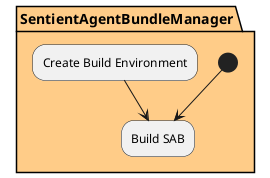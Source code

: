 @startuml
partition "SentientAgentBundleManager" #ffcc88 {
(*) --> "Build SAB"
}
partition "SentientAgentBundleManager" #ffcc88 {
"Create Build Environment" --> "Build SAB"
}

@enduml
